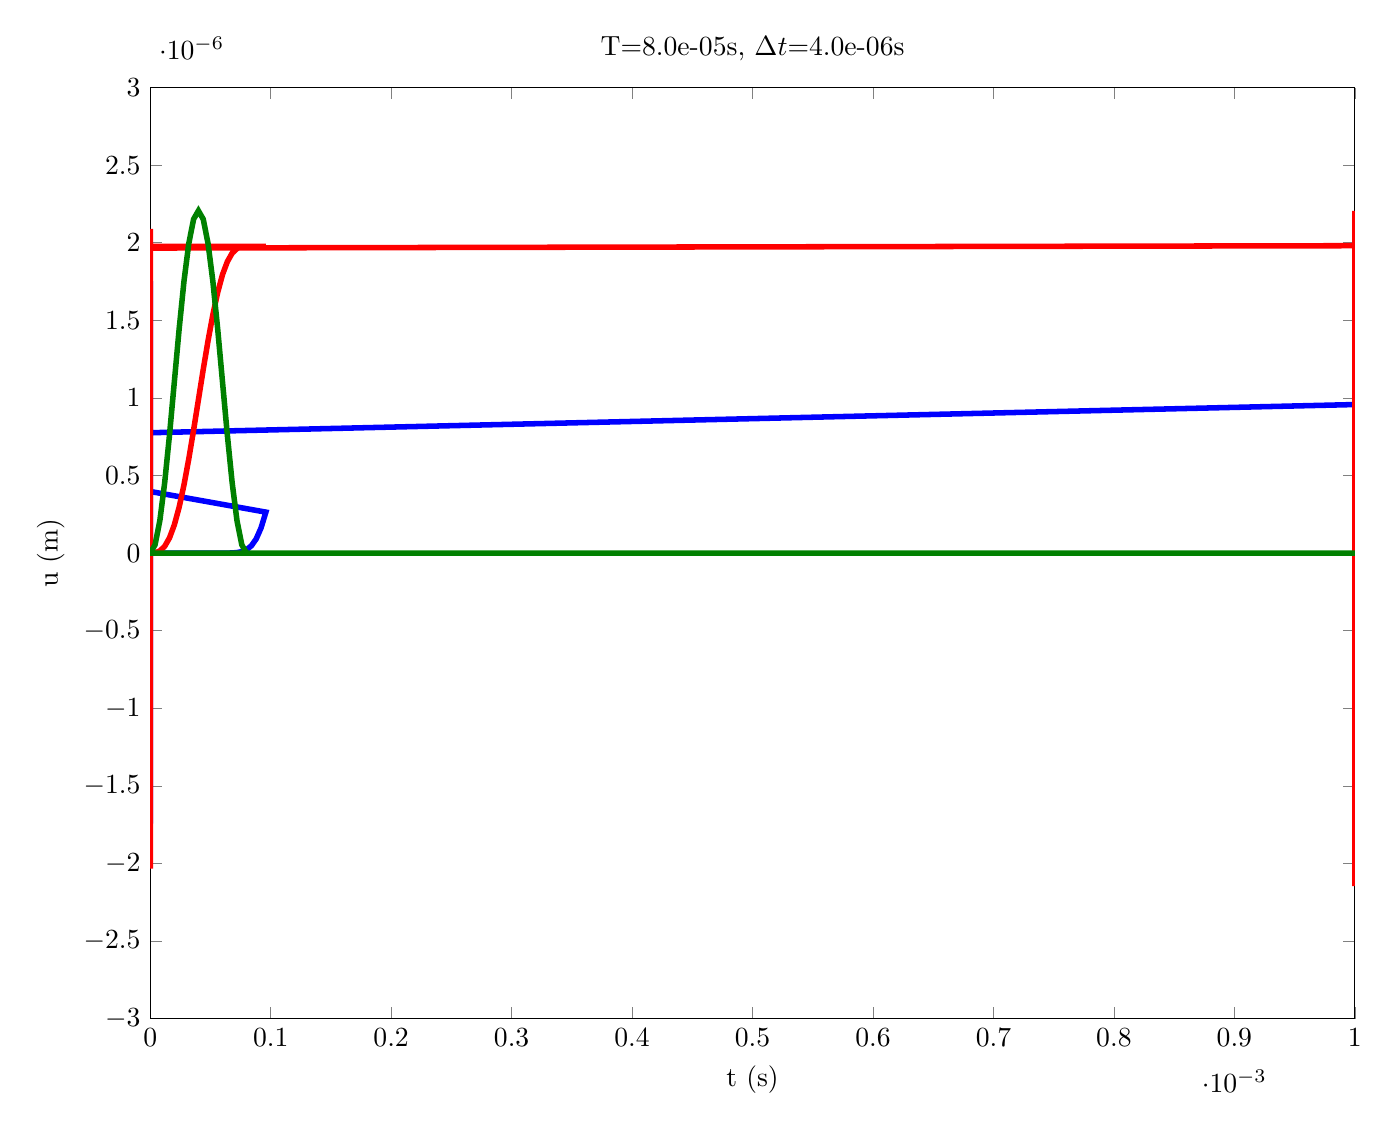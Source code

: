 % This file was created by matlab2tikz v0.4.7 (commit 9d7ddd53b3fb1f0df255c7d242269793e3f459e5) running on MATLAB 7.14.
% Copyright (c) 2008--2014, Nico Schlömer <nico.schloemer@gmail.com>
% All rights reserved.
% Minimal pgfplots version: 1.3
% 
% The latest updates can be retrieved from
%   http://www.mathworks.com/matlabcentral/fileexchange/22022-matlab2tikz
% where you can also make suggestions and rate matlab2tikz.
% 
\begin{tikzpicture}

\begin{axis}[%
width=6.023in,
height=4.656in,
scale only axis,
xmin=0,
xmax=0.001, xlabel={t (s)},
ymin=-3e-06,
ymax=3e-06, ylabel={u (m)}, %y label style={rotate=-90},
title={T=8.0e-05s, $\Delta t$=4.0e-06s}
]
\addplot [color=blue,solid,line width=2.0pt,forget plot]
  table[row sep=crcr]{0	0\\
4e-06	3.141e-25\\
8e-06	2.502e-23\\
1.2e-05	9.726e-22\\
1.6e-05	2.46e-20\\
2e-05	4.548e-19\\
2.4e-05	6.554e-18\\
2.8e-05	7.661e-17\\
3.2e-05	7.462e-16\\
3.6e-05	6.178e-15\\
4e-05	4.411e-14\\
4.4e-05	2.747e-13\\
4.8e-05	1.505e-12\\
5.2e-05	7.31e-12\\
5.6e-05	3.163e-11\\
6e-05	1.225e-10\\
6.4e-05	4.264e-10\\
6.8e-05	1.337e-09\\
7.2e-05	3.788e-09\\
7.6e-05	9.715e-09\\
8e-05	2.26e-08\\
8.4e-05	4.782e-08\\
8.8e-05	9.226e-08\\
9.2e-05	1.629e-07\\
9.6e-05	2.644e-07\\
0.0	3.974e-07\\
0.0	5.578e-07\\
0.0	7.38e-07\\
0.0	9.296e-07\\
0.0	1.123e-06\\
0.0	1.31e-06\\
0.0	1.476e-06\\
0.0	1.612e-06\\
0.0	1.707e-06\\
0.0	1.752e-06\\
0.0	1.742e-06\\
0.0	1.675e-06\\
0.0	1.555e-06\\
0.0	1.394e-06\\
0.0	1.205e-06\\
0.0	1.005e-06\\
0.0	8.059e-07\\
0.0	6.186e-07\\
0.0	4.488e-07\\
0.0	3.008e-07\\
0.0	1.795e-07\\
0.0	8.886e-08\\
0.0	2.898e-08\\
0.0	-4.13e-09\\
0.0	-1.691e-08\\
0.0	-1.649e-08\\
0.0	-9.445e-09\\
0.0	-1.255e-09\\
0.0	3.923e-09\\
0.0	4.385e-09\\
0.0	1.807e-09\\
0.0	-7.372e-10\\
0.0	-1.702e-09\\
0.0	-1.223e-09\\
0.0	3.531e-11\\
0.0	9.349e-10\\
0.0	4.322e-10\\
0.0	-1.064e-09\\
0.0	-2.268e-09\\
0.0	-3.174e-09\\
0.0	-5.573e-09\\
0.0	-1.142e-08\\
0.0	-2.183e-08\\
0.0	-3.843e-08\\
0.0	-6.489e-08\\
0.0	-1.059e-07\\
0.0	-1.663e-07\\
0.0	-2.503e-07\\
0.0	-3.613e-07\\
0.0	-5.001e-07\\
0.0	-6.646e-07\\
0.0	-8.489e-07\\
0.0	-1.042e-06\\
0.0	-1.233e-06\\
0.0	-1.407e-06\\
0.0	-1.554e-06\\
0.0	-1.663e-06\\
0.0	-1.728e-06\\
0.0	-1.743e-06\\
0.0	-1.707e-06\\
0.0	-1.618e-06\\
0.0	-1.481e-06\\
0.0	-1.304e-06\\
0.0	-1.102e-06\\
0.0	-8.897e-07\\
0.0	-6.828e-07\\
0.0	-4.942e-07\\
0.0	-3.321e-07\\
0.0	-2.004e-07\\
0.0	-9.991e-08\\
0.0	-2.853e-08\\
0.0	1.728e-08\\
0.0	4.135e-08\\
0.0	4.729e-08\\
0.0	3.919e-08\\
0.0	2.249e-08\\
0.0	4.003e-09\\
0.0	-9.519e-09\\
0.0	-1.423e-08\\
0.0	-1.108e-08\\
0.0	-4.451e-09\\
0.0	1.326e-09\\
0.0	4.316e-09\\
0.0	4.689e-09\\
0.0	3.583e-09\\
0.0	2.306e-09\\
0.0	1.865e-09\\
0.0	3.452e-09\\
0.0	8.515e-09\\
0.0	1.756e-08\\
0.0	3.075e-08\\
0.0	4.935e-08\\
0.0	7.569e-08\\
0.0	1.136e-07\\
0.0	1.682e-07\\
0.0	2.439e-07\\
0.0	3.427e-07\\
0.0	4.652e-07\\
0.0	6.103e-07\\
0.0	7.759e-07\\
0.001	9.575e-07\\
0.001	1.146e-06\\
0.001	1.327e-06\\
0.001	1.488e-06\\
0.001	1.617e-06\\
0.001	1.703e-06\\
0.001	1.74e-06\\
0.001	1.725e-06\\
0.001	1.658e-06\\
0.001	1.542e-06\\
0.001	1.386e-06\\
0.001	1.198e-06\\
0.001	9.904e-07\\
0.001	7.758e-07\\
0.001	5.678e-07\\
0.001	3.795e-07\\
0.001	2.221e-07\\
0.001	1.019e-07\\
0.001	1.885e-08\\
0.001	-3.205e-08\\
0.001	-5.775e-08\\
0.001	-6.486e-08\\
0.001	-5.92e-08\\
0.001	-4.552e-08\\
0.001	-2.761e-08\\
0.001	-8.695e-09\\
0.001	7.957e-09\\
0.001	1.885e-08\\
0.001	2.163e-08\\
0.001	1.665e-08\\
0.001	7.019e-09\\
0.001	-3.268e-09\\
0.001	-1.109e-08\\
0.001	-1.436e-08\\
0.001	-1.286e-08\\
0.001	-9.478e-09\\
0.001	-9.159e-09\\
0.001	-1.594e-08\\
0.001	-3.103e-08\\
0.001	-5.381e-08\\
0.001	-8.395e-08\\
0.001	-1.225e-07\\
0.001	-1.729e-07\\
0.001	-2.398e-07\\
0.001	-3.274e-07\\
0.001	-4.369e-07\\
0.001	-5.683e-07\\
0.001	-7.199e-07\\
0.001	-8.881e-07\\
0.001	-1.066e-06\\
0.001	-1.244e-06\\
0.001	-1.411e-06\\
0.001	-1.553e-06\\
0.001	-1.66e-06\\
0.001	-1.724e-06\\
0.001	-1.737e-06\\
0.001	-1.695e-06\\
0.001	-1.6e-06\\
0.001	-1.458e-06\\
0.001	-1.281e-06\\
0.001	-1.08e-06\\
0.001	-8.668e-07\\
0.001	-6.541e-07\\
0.001	-4.526e-07\\
0.001	-2.734e-07\\
0.001	-1.265e-07\\
0.001	-1.731e-08\\
0.001	5.359e-08\\
0.001	8.96e-08\\
0.001	9.751e-08\\
0.001	8.621e-08\\
0.001	6.452e-08\\
0.001	3.998e-08\\
0.001	1.807e-08\\
0.001	1.434e-09\\
0.001	-1.031e-08\\
0.001	-1.849e-08\\
0.001	-2.266e-08\\
0.001	-2.116e-08\\
0.001	-1.379e-08\\
0.001	-2.399e-09\\
0.001	9.886e-09\\
0.001	1.983e-08\\
0.001	2.551e-08\\
0.001	2.752e-08\\
0.001	2.909e-08\\
0.001	3.489e-08\\
0.001	4.973e-08\\
0.001	7.712e-08\\
0.001	1.182e-07\\
0.001	1.728e-07\\
0.001	2.41e-07\\
0.001	3.232e-07\\
0.001	4.205e-07\\
0.001	5.358e-07\\
0.001	6.713e-07\\
0.001	8.261e-07\\
0.001	9.946e-07\\
0.001	1.168e-06\\
0.001	1.335e-06\\
0.001	1.485e-06\\
0.001	1.607e-06\\
0.001	1.69e-06\\
0.001	1.727e-06\\
0.001	1.714e-06\\
0.001	1.647e-06\\
0.001	1.528e-06\\
0.001	1.366e-06\\
0.001	1.171e-06\\
0.001	9.58e-07\\
0.001	7.391e-07\\
0.001	5.27e-07\\
0.001	3.335e-07\\
0.001	1.689e-07\\
0.001	3.925e-08\\
0.001	-5.346e-08\\
0.001	-1.101e-07\\
0.001	-1.337e-07\\
0.001	-1.295e-07\\
0.001	-1.05e-07\\
0.001	-6.955e-08\\
0.001	-3.325e-08\\
0.001	-3.974e-09\\
0.001	1.473e-08\\
0.001	2.347e-08\\
0.001	2.526e-08\\
};
\addplot [color=red,solid,line width=2.0pt,forget plot]
  table[row sep=crcr]{0	0\\
4e-06	2.41e-09\\
8e-06	1.426e-08\\
1.2e-05	4.406e-08\\
1.6e-05	9.857e-08\\
2e-05	1.821e-07\\
2.4e-05	2.962e-07\\
2.8e-05	4.394e-07\\
3.2e-05	6.073e-07\\
3.6e-05	7.931e-07\\
4e-05	9.883e-07\\
4.4e-05	1.184e-06\\
4.8e-05	1.369e-06\\
5.2e-05	1.537e-06\\
5.6e-05	1.68e-06\\
6e-05	1.795e-06\\
6.4e-05	1.878e-06\\
6.8e-05	1.933e-06\\
7.2e-05	1.962e-06\\
7.6e-05	1.974e-06\\
8e-05	1.977e-06\\
8.4e-05	1.977e-06\\
8.8e-05	1.977e-06\\
9.2e-05	1.977e-06\\
9.6e-05	1.977e-06\\
0.0	1.977e-06\\
0.0	1.977e-06\\
0.0	1.977e-06\\
0.0	1.977e-06\\
0.0	1.977e-06\\
0.0	1.977e-06\\
0.0	1.977e-06\\
0.0	1.977e-06\\
0.0	1.977e-06\\
0.0	1.977e-06\\
0.0	1.977e-06\\
0.0	1.977e-06\\
0.0	1.977e-06\\
0.0	1.977e-06\\
0.0	1.977e-06\\
0.0	1.977e-06\\
0.0	1.977e-06\\
0.0	1.977e-06\\
0.0	1.976e-06\\
0.0	1.976e-06\\
0.0	1.975e-06\\
0.0	1.972e-06\\
0.0	1.967e-06\\
0.0	1.957e-06\\
0.0	1.937e-06\\
0.0	1.904e-06\\
0.0	1.847e-06\\
0.0	1.757e-06\\
0.0	1.624e-06\\
0.0	1.438e-06\\
0.0	1.192e-06\\
0.0	8.886e-07\\
0.0	5.358e-07\\
0.0	1.502e-07\\
0.0	-2.466e-07\\
0.0	-6.327e-07\\
0.0	-9.895e-07\\
0.0	-1.303e-06\\
0.0	-1.564e-06\\
0.0	-1.767e-06\\
0.0	-1.909e-06\\
0.0	-1.994e-06\\
0.0	-2.031e-06\\
0.0	-2.033e-06\\
0.0	-2.016e-06\\
0.0	-1.993e-06\\
0.0	-1.974e-06\\
0.0	-1.964e-06\\
0.0	-1.963e-06\\
0.0	-1.969e-06\\
0.0	-1.977e-06\\
0.0	-1.983e-06\\
0.0	-1.983e-06\\
0.0	-1.978e-06\\
0.0	-1.974e-06\\
0.0	-1.973e-06\\
0.0	-1.975e-06\\
0.0	-1.978e-06\\
0.0	-1.978e-06\\
0.0	-1.978e-06\\
0.0	-1.976e-06\\
0.0	-1.975e-06\\
0.0	-1.976e-06\\
0.0	-1.977e-06\\
0.0	-1.978e-06\\
0.0	-1.976e-06\\
0.0	-1.974e-06\\
0.0	-1.973e-06\\
0.0	-1.971e-06\\
0.0	-1.967e-06\\
0.0	-1.957e-06\\
0.0	-1.942e-06\\
0.0	-1.919e-06\\
0.0	-1.881e-06\\
0.0	-1.823e-06\\
0.0	-1.738e-06\\
0.0	-1.618e-06\\
0.0	-1.455e-06\\
0.0	-1.243e-06\\
0.0	-9.778e-07\\
0.0	-6.62e-07\\
0.0	-3.037e-07\\
0.0	8.289e-08\\
0.0	4.787e-07\\
0.0	8.616e-07\\
0.0	1.21e-06\\
0.0	1.506e-06\\
0.0	1.74e-06\\
0.0	1.909e-06\\
0.0	2.018e-06\\
0.0	2.074e-06\\
0.0	2.089e-06\\
0.0	2.076e-06\\
0.0	2.044e-06\\
0.0	2.005e-06\\
0.0	1.971e-06\\
0.0	1.95e-06\\
0.0	1.944e-06\\
0.0	1.951e-06\\
0.0	1.966e-06\\
0.001	1.981e-06\\
0.001	1.989e-06\\
0.001	1.989e-06\\
0.001	1.984e-06\\
0.001	1.978e-06\\
0.001	1.972e-06\\
0.001	1.971e-06\\
0.001	1.972e-06\\
0.001	1.975e-06\\
0.001	1.979e-06\\
0.001	1.981e-06\\
0.001	1.98e-06\\
0.001	1.976e-06\\
0.001	1.972e-06\\
0.001	1.97e-06\\
0.001	1.97e-06\\
0.001	1.969e-06\\
0.001	1.963e-06\\
0.001	1.95e-06\\
0.001	1.931e-06\\
0.001	1.903e-06\\
0.001	1.865e-06\\
0.001	1.809e-06\\
0.001	1.728e-06\\
0.001	1.615e-06\\
0.001	1.465e-06\\
0.001	1.274e-06\\
0.001	1.038e-06\\
0.001	7.541e-07\\
0.001	4.263e-07\\
0.001	6.3e-08\\
0.001	-3.213e-07\\
0.001	-7.083e-07\\
0.001	-1.078e-06\\
0.001	-1.409e-06\\
0.001	-1.687e-06\\
0.001	-1.899e-06\\
0.001	-2.043e-06\\
0.001	-2.121e-06\\
0.001	-2.145e-06\\
0.001	-2.131e-06\\
0.001	-2.094e-06\\
0.001	-2.048e-06\\
0.001	-2.003e-06\\
0.001	-1.965e-06\\
0.001	-1.941e-06\\
0.001	-1.932e-06\\
0.001	-1.936e-06\\
0.001	-1.95e-06\\
0.001	-1.968e-06\\
0.001	-1.987e-06\\
0.001	-1.998e-06\\
0.001	-1.999e-06\\
0.001	-1.99e-06\\
0.001	-1.978e-06\\
0.001	-1.968e-06\\
0.001	-1.964e-06\\
0.001	-1.966e-06\\
0.001	-1.973e-06\\
0.001	-1.979e-06\\
0.001	-1.982e-06\\
0.001	-1.98e-06\\
0.001	-1.974e-06\\
0.001	-1.967e-06\\
0.001	-1.96e-06\\
0.001	-1.952e-06\\
0.001	-1.941e-06\\
0.001	-1.924e-06\\
0.001	-1.898e-06\\
0.001	-1.858e-06\\
0.001	-1.799e-06\\
0.001	-1.718e-06\\
0.001	-1.611e-06\\
0.001	-1.473e-06\\
0.001	-1.3e-06\\
0.001	-1.085e-06\\
0.001	-8.263e-07\\
0.001	-5.234e-07\\
0.001	-1.831e-07\\
0.001	1.831e-07\\
0.001	5.601e-07\\
0.001	9.321e-07\\
0.001	1.283e-06\\
0.001	1.594e-06\\
0.001	1.851e-06\\
0.001	2.039e-06\\
0.001	2.155e-06\\
0.001	2.206e-06\\
0.001	2.204e-06\\
0.001	2.165e-06\\
0.001	2.106e-06\\
0.001	2.042e-06\\
0.001	1.985e-06\\
0.001	1.944e-06\\
0.001	1.922e-06\\
0.001	1.919e-06\\
0.001	1.928e-06\\
0.001	1.944e-06\\
0.001	1.963e-06\\
0.001	1.982e-06\\
0.001	1.996e-06\\
0.001	2.003e-06\\
0.001	2.001e-06\\
0.001	1.992e-06\\
0.001	1.978e-06\\
0.001	1.965e-06\\
0.001	1.959e-06\\
0.001	1.96e-06\\
0.001	1.966e-06\\
0.001	1.975e-06\\
0.001	1.98e-06\\
0.001	1.978e-06\\
0.001	1.968e-06\\
0.001	1.951e-06\\
0.001	1.931e-06\\
0.001	1.908e-06\\
0.001	1.882e-06\\
0.001	1.846e-06\\
0.001	1.795e-06\\
0.001	1.719e-06\\
0.001	1.617e-06\\
0.001	1.485e-06\\
0.001	1.32e-06\\
0.001	1.119e-06\\
0.001	8.793e-07\\
0.001	6.014e-07\\
};
\addplot [color=black!50!green,solid,line width=2.0pt,forget plot]
  table[row sep=crcr]{0	0\\
4e-06	5.398e-08\\
8e-06	2.106e-07\\
1.2e-05	4.546e-07\\
1.6e-05	7.621e-07\\
2e-05	1.103e-06\\
2.4e-05	1.444e-06\\
2.8e-05	1.751e-06\\
3.2e-05	1.995e-06\\
3.6e-05	2.152e-06\\
4e-05	2.206e-06\\
4.4e-05	2.152e-06\\
4.8e-05	1.995e-06\\
5.2e-05	1.751e-06\\
5.6e-05	1.444e-06\\
6e-05	1.103e-06\\
6.4e-05	7.621e-07\\
6.8e-05	4.546e-07\\
7.2e-05	2.106e-07\\
7.6e-05	5.398e-08\\
8e-05	0\\
8.4e-05	0\\
8.8e-05	0\\
9.2e-05	0\\
9.6e-05	0\\
0.0	0\\
0.0	0\\
0.0	0\\
0.0	0\\
0.0	0\\
0.0	0\\
0.0	0\\
0.0	0\\
0.0	0\\
0.0	0\\
0.0	0\\
0.0	0\\
0.0	0\\
0.0	0\\
0.0	0\\
0.0	0\\
0.0	0\\
0.0	0\\
0.0	0\\
0.0	0\\
0.0	0\\
0.0	0\\
0.0	0\\
0.0	0\\
0.0	0\\
0.0	0\\
0.0	0\\
0.0	0\\
0.0	0\\
0.0	0\\
0.0	0\\
0.0	0\\
0.0	0\\
0.0	0\\
0.0	0\\
0.0	0\\
0.0	0\\
0.0	0\\
0.0	0\\
0.0	0\\
0.0	0\\
0.0	0\\
0.0	0\\
0.0	0\\
0.0	0\\
0.0	0\\
0.0	0\\
0.0	0\\
0.0	0\\
0.0	0\\
0.0	0\\
0.0	0\\
0.0	0\\
0.0	0\\
0.0	0\\
0.0	0\\
0.0	0\\
0.0	0\\
0.0	0\\
0.0	0\\
0.0	0\\
0.0	0\\
0.0	0\\
0.0	0\\
0.0	0\\
0.0	0\\
0.0	0\\
0.0	0\\
0.0	0\\
0.0	0\\
0.0	0\\
0.0	0\\
0.0	0\\
0.0	0\\
0.0	0\\
0.0	0\\
0.0	0\\
0.0	0\\
0.0	0\\
0.0	0\\
0.0	0\\
0.0	0\\
0.0	0\\
0.0	0\\
0.0	0\\
0.0	0\\
0.0	0\\
0.0	0\\
0.0	0\\
0.0	0\\
0.0	0\\
0.0	0\\
0.0	0\\
0.0	0\\
0.0	0\\
0.0	0\\
0.0	0\\
0.0	0\\
0.0	0\\
0.0	0\\
0.001	0\\
0.001	0\\
0.001	0\\
0.001	0\\
0.001	0\\
0.001	0\\
0.001	0\\
0.001	0\\
0.001	0\\
0.001	0\\
0.001	0\\
0.001	0\\
0.001	0\\
0.001	0\\
0.001	0\\
0.001	0\\
0.001	0\\
0.001	0\\
0.001	0\\
0.001	0\\
0.001	0\\
0.001	0\\
0.001	0\\
0.001	0\\
0.001	0\\
0.001	0\\
0.001	0\\
0.001	0\\
0.001	0\\
0.001	0\\
0.001	0\\
0.001	0\\
0.001	0\\
0.001	0\\
0.001	0\\
0.001	0\\
0.001	0\\
0.001	0\\
0.001	0\\
0.001	0\\
0.001	0\\
0.001	0\\
0.001	0\\
0.001	0\\
0.001	0\\
0.001	0\\
0.001	0\\
0.001	0\\
0.001	0\\
0.001	0\\
0.001	0\\
0.001	0\\
0.001	0\\
0.001	0\\
0.001	0\\
0.001	0\\
0.001	0\\
0.001	0\\
0.001	0\\
0.001	0\\
0.001	0\\
0.001	0\\
0.001	0\\
0.001	0\\
0.001	0\\
0.001	0\\
0.001	0\\
0.001	0\\
0.001	0\\
0.001	0\\
0.001	0\\
0.001	0\\
0.001	0\\
0.001	0\\
0.001	0\\
0.001	0\\
0.001	0\\
0.001	0\\
0.001	0\\
0.001	0\\
0.001	0\\
0.001	0\\
0.001	0\\
0.001	0\\
0.001	0\\
0.001	0\\
0.001	0\\
0.001	0\\
0.001	0\\
0.001	0\\
0.001	0\\
0.001	0\\
0.001	0\\
0.001	0\\
0.001	0\\
0.001	0\\
0.001	0\\
0.001	0\\
0.001	0\\
0.001	0\\
0.001	0\\
0.001	0\\
0.001	0\\
0.001	0\\
0.001	0\\
0.001	0\\
0.001	0\\
0.001	0\\
0.001	0\\
0.001	0\\
0.001	0\\
0.001	0\\
0.001	0\\
0.001	0\\
0.001	0\\
0.001	0\\
0.001	0\\
0.001	0\\
0.001	0\\
0.001	0\\
0.001	0\\
0.001	0\\
0.001	0\\
0.001	0\\
0.001	0\\
0.001	0\\
};
\end{axis}
\end{tikzpicture}%